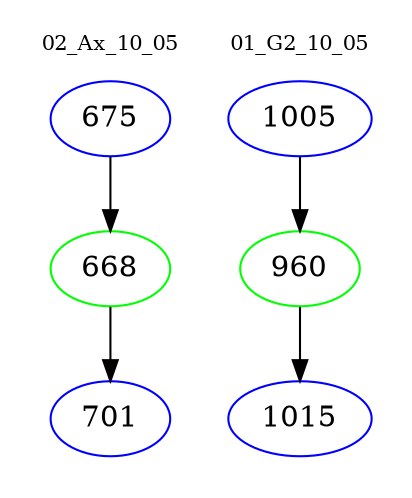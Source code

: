digraph{
subgraph cluster_0 {
color = white
label = "02_Ax_10_05";
fontsize=10;
T0_675 [label="675", color="blue"]
T0_675 -> T0_668 [color="black"]
T0_668 [label="668", color="green"]
T0_668 -> T0_701 [color="black"]
T0_701 [label="701", color="blue"]
}
subgraph cluster_1 {
color = white
label = "01_G2_10_05";
fontsize=10;
T1_1005 [label="1005", color="blue"]
T1_1005 -> T1_960 [color="black"]
T1_960 [label="960", color="green"]
T1_960 -> T1_1015 [color="black"]
T1_1015 [label="1015", color="blue"]
}
}
